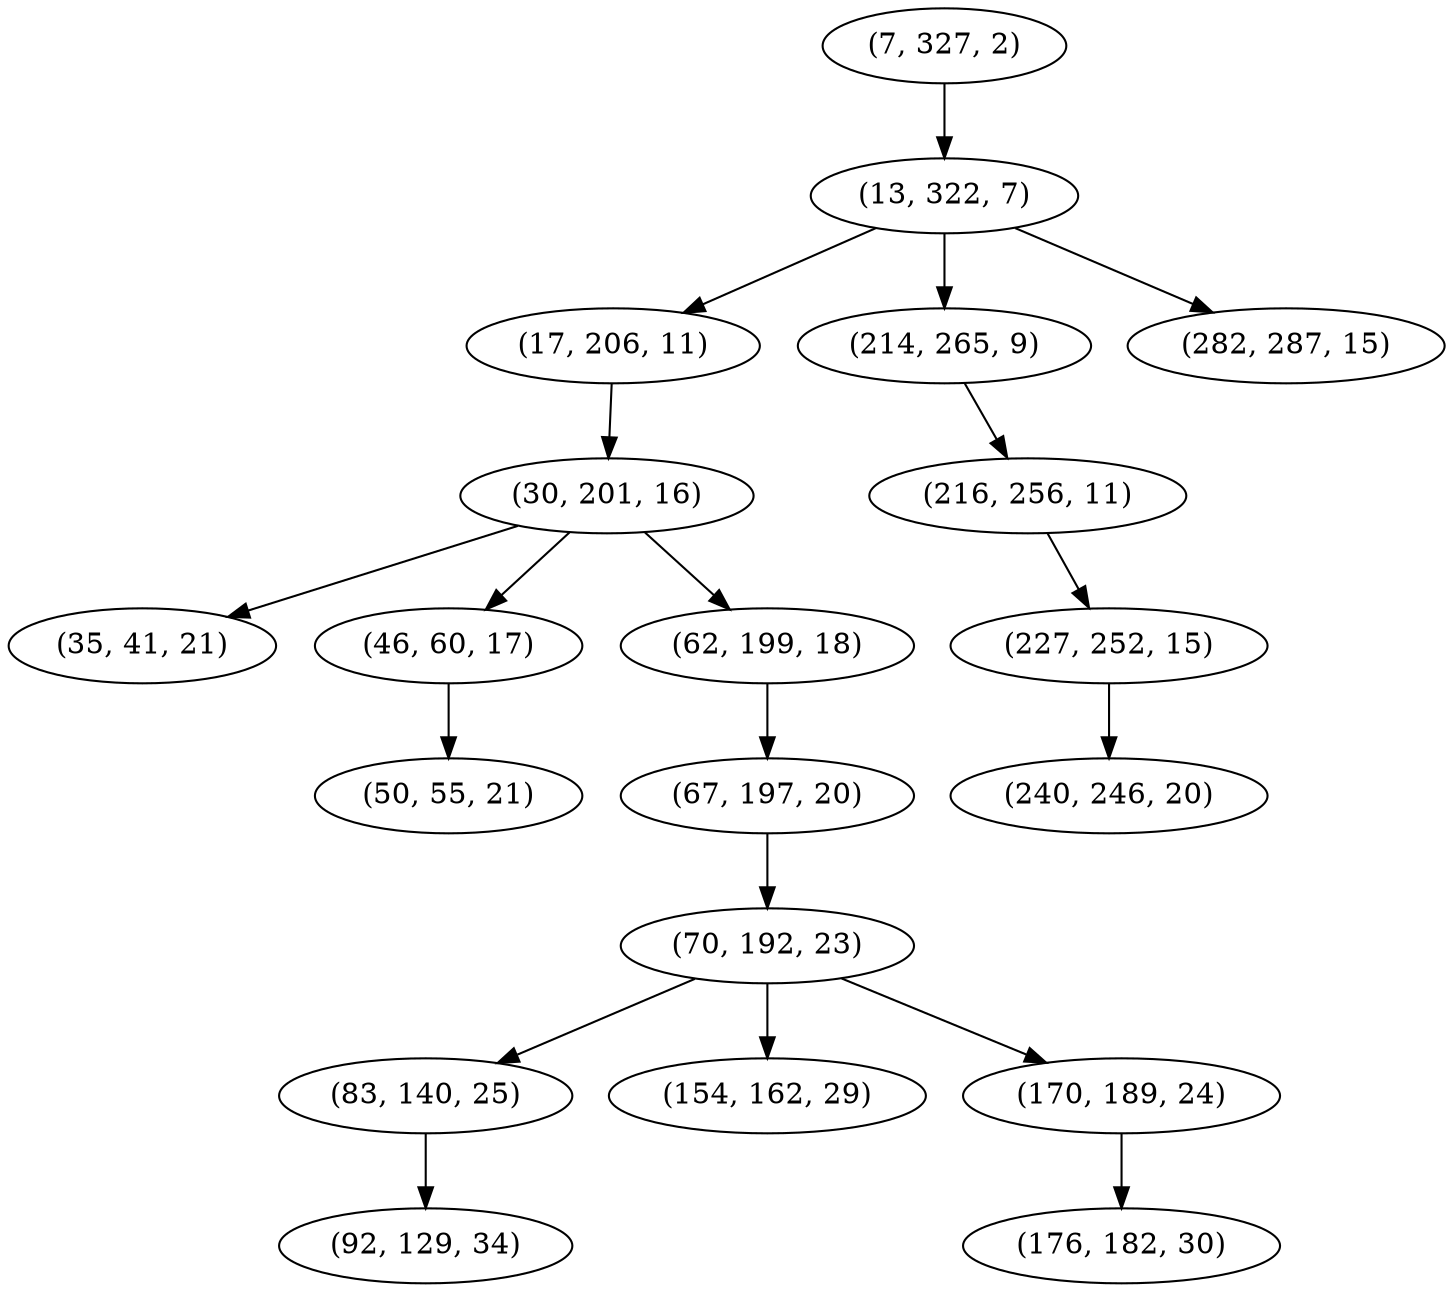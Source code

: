 digraph tree {
    "(7, 327, 2)";
    "(13, 322, 7)";
    "(17, 206, 11)";
    "(30, 201, 16)";
    "(35, 41, 21)";
    "(46, 60, 17)";
    "(50, 55, 21)";
    "(62, 199, 18)";
    "(67, 197, 20)";
    "(70, 192, 23)";
    "(83, 140, 25)";
    "(92, 129, 34)";
    "(154, 162, 29)";
    "(170, 189, 24)";
    "(176, 182, 30)";
    "(214, 265, 9)";
    "(216, 256, 11)";
    "(227, 252, 15)";
    "(240, 246, 20)";
    "(282, 287, 15)";
    "(7, 327, 2)" -> "(13, 322, 7)";
    "(13, 322, 7)" -> "(17, 206, 11)";
    "(13, 322, 7)" -> "(214, 265, 9)";
    "(13, 322, 7)" -> "(282, 287, 15)";
    "(17, 206, 11)" -> "(30, 201, 16)";
    "(30, 201, 16)" -> "(35, 41, 21)";
    "(30, 201, 16)" -> "(46, 60, 17)";
    "(30, 201, 16)" -> "(62, 199, 18)";
    "(46, 60, 17)" -> "(50, 55, 21)";
    "(62, 199, 18)" -> "(67, 197, 20)";
    "(67, 197, 20)" -> "(70, 192, 23)";
    "(70, 192, 23)" -> "(83, 140, 25)";
    "(70, 192, 23)" -> "(154, 162, 29)";
    "(70, 192, 23)" -> "(170, 189, 24)";
    "(83, 140, 25)" -> "(92, 129, 34)";
    "(170, 189, 24)" -> "(176, 182, 30)";
    "(214, 265, 9)" -> "(216, 256, 11)";
    "(216, 256, 11)" -> "(227, 252, 15)";
    "(227, 252, 15)" -> "(240, 246, 20)";
}
